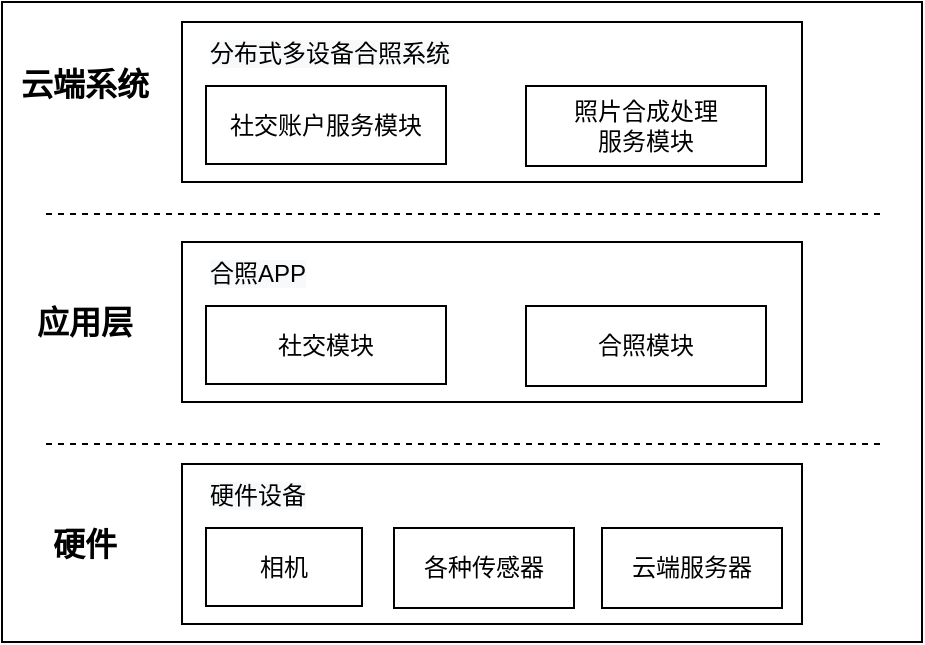 <mxfile version="13.5.3" type="github">
  <diagram name="Page-1" id="0783ab3e-0a74-02c8-0abd-f7b4e66b4bec">
    <mxGraphModel dx="2272" dy="794" grid="1" gridSize="10" guides="1" tooltips="1" connect="1" arrows="1" fold="1" page="1" pageScale="1" pageWidth="850" pageHeight="1100" background="#ffffff" math="0" shadow="0">
      <root>
        <mxCell id="0" />
        <mxCell id="1" parent="0" />
        <mxCell id="vtGMeu0cx3mlYmeG9mxN-3" value="" style="rounded=0;whiteSpace=wrap;html=1;fillColor=none;align=left;" vertex="1" parent="1">
          <mxGeometry x="-590" y="200" width="310" height="80" as="geometry" />
        </mxCell>
        <mxCell id="vtGMeu0cx3mlYmeG9mxN-10" value="" style="rounded=0;whiteSpace=wrap;html=1;fillColor=none;align=left;" vertex="1" parent="1">
          <mxGeometry x="-590" y="310" width="310" height="80" as="geometry" />
        </mxCell>
        <mxCell id="GeEZdBUgIkoK3Rp6iFI--1" value="" style="rounded=0;whiteSpace=wrap;html=1;fillColor=none;" parent="1" vertex="1">
          <mxGeometry x="-680" y="190" width="460" height="320" as="geometry" />
        </mxCell>
        <mxCell id="vtGMeu0cx3mlYmeG9mxN-1" value="" style="rounded=0;whiteSpace=wrap;html=1;fillColor=none;align=left;" vertex="1" parent="1">
          <mxGeometry x="-590" y="200" width="310" height="80" as="geometry" />
        </mxCell>
        <mxCell id="GeEZdBUgIkoK3Rp6iFI--7" value="社交账户模块" style="rounded=0;whiteSpace=wrap;html=1;" parent="1" vertex="1">
          <mxGeometry x="-578" y="232" width="120" height="39" as="geometry" />
        </mxCell>
        <mxCell id="GeEZdBUgIkoK3Rp6iFI--8" value="照片合成处理&lt;br&gt;服务模块" style="rounded=0;whiteSpace=wrap;html=1;" parent="1" vertex="1">
          <mxGeometry x="-418" y="232" width="120" height="40" as="geometry" />
        </mxCell>
        <mxCell id="GeEZdBUgIkoK3Rp6iFI--16" value="" style="endArrow=none;dashed=1;html=1;" parent="1" edge="1">
          <mxGeometry width="50" height="50" relative="1" as="geometry">
            <mxPoint x="-658" y="296" as="sourcePoint" />
            <mxPoint x="-240" y="296" as="targetPoint" />
            <Array as="points" />
          </mxGeometry>
        </mxCell>
        <mxCell id="GeEZdBUgIkoK3Rp6iFI--17" value="" style="endArrow=none;dashed=1;html=1;" parent="1" edge="1">
          <mxGeometry width="50" height="50" relative="1" as="geometry">
            <mxPoint x="-658" y="411" as="sourcePoint" />
            <mxPoint x="-240" y="411" as="targetPoint" />
            <Array as="points" />
          </mxGeometry>
        </mxCell>
        <mxCell id="GeEZdBUgIkoK3Rp6iFI--18" value="&lt;font style=&quot;font-size: 16px&quot;&gt;&lt;b&gt;云端系统&lt;/b&gt;&lt;/font&gt;" style="text;html=1;strokeColor=none;fillColor=none;align=center;verticalAlign=middle;whiteSpace=wrap;rounded=0;" parent="1" vertex="1">
          <mxGeometry x="-677" y="221" width="77" height="20" as="geometry" />
        </mxCell>
        <mxCell id="GeEZdBUgIkoK3Rp6iFI--19" value="&lt;font style=&quot;font-size: 16px&quot;&gt;&lt;b&gt;应用层&lt;/b&gt;&lt;/font&gt;" style="text;html=1;strokeColor=none;fillColor=none;align=center;verticalAlign=middle;whiteSpace=wrap;rounded=0;" parent="1" vertex="1">
          <mxGeometry x="-677" y="340" width="77" height="20" as="geometry" />
        </mxCell>
        <mxCell id="GeEZdBUgIkoK3Rp6iFI--20" value="&lt;font style=&quot;font-size: 16px&quot;&gt;&lt;b&gt;硬件&lt;/b&gt;&lt;/font&gt;" style="text;html=1;strokeColor=none;fillColor=none;align=center;verticalAlign=middle;whiteSpace=wrap;rounded=0;" parent="1" vertex="1">
          <mxGeometry x="-677" y="451" width="77" height="20" as="geometry" />
        </mxCell>
        <mxCell id="vtGMeu0cx3mlYmeG9mxN-2" value="&lt;span style=&quot;color: rgb(0, 0, 0); font-family: helvetica; font-size: 12px; font-style: normal; font-weight: 400; letter-spacing: normal; text-align: left; text-indent: 0px; text-transform: none; word-spacing: 0px; background-color: rgb(248, 249, 250); display: inline; float: none;&quot;&gt;分布式多设备合照系统&lt;/span&gt;" style="text;whiteSpace=wrap;html=1;" vertex="1" parent="1">
          <mxGeometry x="-578" y="202" width="150" height="30" as="geometry" />
        </mxCell>
        <mxCell id="vtGMeu0cx3mlYmeG9mxN-4" value="&lt;span style=&quot;color: rgb(0, 0, 0); font-family: helvetica; font-size: 12px; font-style: normal; font-weight: 400; letter-spacing: normal; text-align: left; text-indent: 0px; text-transform: none; word-spacing: 0px; background-color: rgb(248, 249, 250); display: inline; float: none;&quot;&gt;分布式多设备合照系统&lt;/span&gt;" style="text;whiteSpace=wrap;html=1;" vertex="1" parent="1">
          <mxGeometry x="-578" y="202" width="150" height="30" as="geometry" />
        </mxCell>
        <mxCell id="vtGMeu0cx3mlYmeG9mxN-5" value="社交账户服务模块" style="rounded=0;whiteSpace=wrap;html=1;" vertex="1" parent="1">
          <mxGeometry x="-578" y="232" width="120" height="39" as="geometry" />
        </mxCell>
        <mxCell id="vtGMeu0cx3mlYmeG9mxN-6" value="" style="rounded=0;whiteSpace=wrap;html=1;fillColor=none;align=left;strokeColor=none;strokeWidth=1;" vertex="1" parent="1">
          <mxGeometry x="-590" y="310" width="310" height="80" as="geometry" />
        </mxCell>
        <mxCell id="vtGMeu0cx3mlYmeG9mxN-7" value="社交账户模块" style="rounded=0;whiteSpace=wrap;html=1;" vertex="1" parent="1">
          <mxGeometry x="-578" y="342" width="120" height="39" as="geometry" />
        </mxCell>
        <mxCell id="vtGMeu0cx3mlYmeG9mxN-8" value="合照模块" style="rounded=0;whiteSpace=wrap;html=1;" vertex="1" parent="1">
          <mxGeometry x="-418" y="342" width="120" height="40" as="geometry" />
        </mxCell>
        <mxCell id="vtGMeu0cx3mlYmeG9mxN-9" value="&lt;span style=&quot;color: rgb(0 , 0 , 0) ; font-family: &amp;#34;helvetica&amp;#34; ; font-size: 12px ; font-style: normal ; font-weight: 400 ; letter-spacing: normal ; text-align: left ; text-indent: 0px ; text-transform: none ; word-spacing: 0px ; background-color: rgb(248 , 249 , 250) ; display: inline ; float: none&quot;&gt;合照APP&lt;/span&gt;" style="text;whiteSpace=wrap;html=1;" vertex="1" parent="1">
          <mxGeometry x="-578" y="312" width="150" height="30" as="geometry" />
        </mxCell>
        <mxCell id="vtGMeu0cx3mlYmeG9mxN-12" value="社交模块" style="rounded=0;whiteSpace=wrap;html=1;" vertex="1" parent="1">
          <mxGeometry x="-578" y="342" width="120" height="39" as="geometry" />
        </mxCell>
        <mxCell id="vtGMeu0cx3mlYmeG9mxN-22" value="" style="rounded=0;whiteSpace=wrap;html=1;fillColor=none;align=left;" vertex="1" parent="1">
          <mxGeometry x="-590" y="421" width="310" height="80" as="geometry" />
        </mxCell>
        <mxCell id="vtGMeu0cx3mlYmeG9mxN-23" value="" style="rounded=0;whiteSpace=wrap;html=1;fillColor=none;align=left;strokeColor=none;strokeWidth=1;" vertex="1" parent="1">
          <mxGeometry x="-590" y="421" width="360" height="80" as="geometry" />
        </mxCell>
        <mxCell id="vtGMeu0cx3mlYmeG9mxN-25" value="各种传感器" style="rounded=0;whiteSpace=wrap;html=1;" vertex="1" parent="1">
          <mxGeometry x="-484" y="453" width="90" height="40" as="geometry" />
        </mxCell>
        <mxCell id="vtGMeu0cx3mlYmeG9mxN-26" value="&lt;span style=&quot;color: rgb(0 , 0 , 0) ; font-family: &amp;#34;helvetica&amp;#34; ; font-size: 12px ; font-style: normal ; font-weight: 400 ; letter-spacing: normal ; text-align: left ; text-indent: 0px ; text-transform: none ; word-spacing: 0px ; background-color: rgb(248 , 249 , 250) ; display: inline ; float: none&quot;&gt;硬件设备&lt;/span&gt;" style="text;whiteSpace=wrap;html=1;" vertex="1" parent="1">
          <mxGeometry x="-578" y="423" width="150" height="30" as="geometry" />
        </mxCell>
        <mxCell id="vtGMeu0cx3mlYmeG9mxN-27" value="相机" style="rounded=0;whiteSpace=wrap;html=1;" vertex="1" parent="1">
          <mxGeometry x="-578" y="453" width="78" height="39" as="geometry" />
        </mxCell>
        <mxCell id="vtGMeu0cx3mlYmeG9mxN-29" value="云端服务器" style="rounded=0;whiteSpace=wrap;html=1;" vertex="1" parent="1">
          <mxGeometry x="-380" y="453" width="90" height="40" as="geometry" />
        </mxCell>
      </root>
    </mxGraphModel>
  </diagram>
</mxfile>
